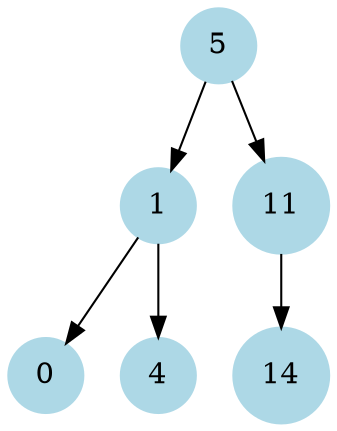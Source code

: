 digraph AVL {
    node [shape=circle, style=filled, color=lightblue];
    "5" [label="5"];
    "5" -> "1";
    "1" [label="1"];
    "1" -> "0";
    "0" [label="0"];
    "1" -> "4";
    "4" [label="4"];
    "5" -> "11";
    "11" [label="11"];
    "11" -> "14";
    "14" [label="14"];
}
